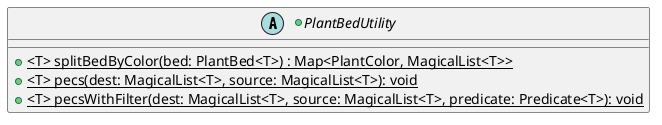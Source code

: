 @startuml
    +abstract class PlantBedUtility{
        +{static} <T> splitBedByColor(bed: PlantBed<T>) : Map<PlantColor, MagicalList<T>>
        +{static}<T> pecs(dest: MagicalList<T>, source: MagicalList<T>): void
        +{static}<T> pecsWithFilter(dest: MagicalList<T>, source: MagicalList<T>, predicate: Predicate<T>): void
    }
@enduml